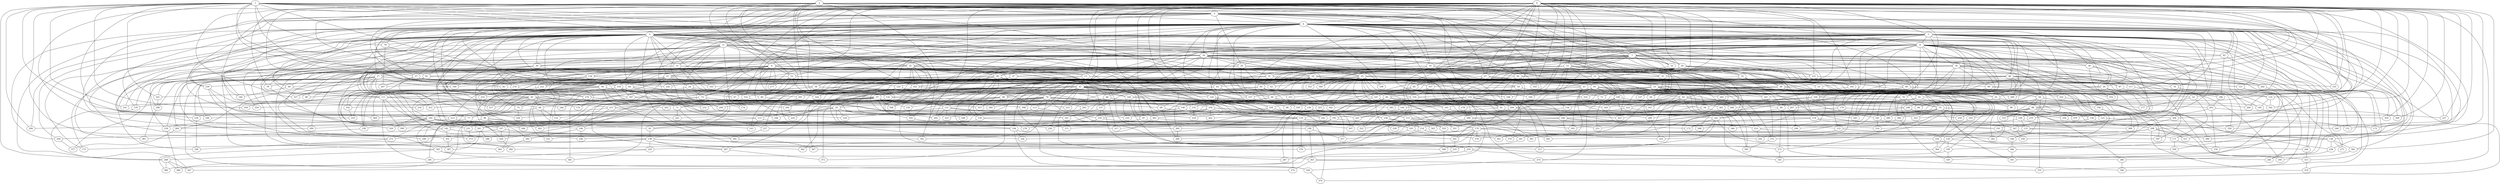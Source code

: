 strict graph "barabasi_albert_graph(400,3)" {
0;
1;
2;
3;
4;
5;
6;
7;
8;
9;
10;
11;
12;
13;
14;
15;
16;
17;
18;
19;
20;
21;
22;
23;
24;
25;
26;
27;
28;
29;
30;
31;
32;
33;
34;
35;
36;
37;
38;
39;
40;
41;
42;
43;
44;
45;
46;
47;
48;
49;
50;
51;
52;
53;
54;
55;
56;
57;
58;
59;
60;
61;
62;
63;
64;
65;
66;
67;
68;
69;
70;
71;
72;
73;
74;
75;
76;
77;
78;
79;
80;
81;
82;
83;
84;
85;
86;
87;
88;
89;
90;
91;
92;
93;
94;
95;
96;
97;
98;
99;
100;
101;
102;
103;
104;
105;
106;
107;
108;
109;
110;
111;
112;
113;
114;
115;
116;
117;
118;
119;
120;
121;
122;
123;
124;
125;
126;
127;
128;
129;
130;
131;
132;
133;
134;
135;
136;
137;
138;
139;
140;
141;
142;
143;
144;
145;
146;
147;
148;
149;
150;
151;
152;
153;
154;
155;
156;
157;
158;
159;
160;
161;
162;
163;
164;
165;
166;
167;
168;
169;
170;
171;
172;
173;
174;
175;
176;
177;
178;
179;
180;
181;
182;
183;
184;
185;
186;
187;
188;
189;
190;
191;
192;
193;
194;
195;
196;
197;
198;
199;
200;
201;
202;
203;
204;
205;
206;
207;
208;
209;
210;
211;
212;
213;
214;
215;
216;
217;
218;
219;
220;
221;
222;
223;
224;
225;
226;
227;
228;
229;
230;
231;
232;
233;
234;
235;
236;
237;
238;
239;
240;
241;
242;
243;
244;
245;
246;
247;
248;
249;
250;
251;
252;
253;
254;
255;
256;
257;
258;
259;
260;
261;
262;
263;
264;
265;
266;
267;
268;
269;
270;
271;
272;
273;
274;
275;
276;
277;
278;
279;
280;
281;
282;
283;
284;
285;
286;
287;
288;
289;
290;
291;
292;
293;
294;
295;
296;
297;
298;
299;
300;
301;
302;
303;
304;
305;
306;
307;
308;
309;
310;
311;
312;
313;
314;
315;
316;
317;
318;
319;
320;
321;
322;
323;
324;
325;
326;
327;
328;
329;
330;
331;
332;
333;
334;
335;
336;
337;
338;
339;
340;
341;
342;
343;
344;
345;
346;
347;
348;
349;
350;
351;
352;
353;
354;
355;
356;
357;
358;
359;
360;
361;
362;
363;
364;
365;
366;
367;
368;
369;
370;
371;
372;
373;
374;
375;
376;
377;
378;
379;
380;
381;
382;
383;
384;
385;
386;
387;
388;
389;
390;
391;
392;
393;
394;
395;
396;
397;
398;
399;
0 -- 392  [is_available=True, prob="0.0739589402658"];
0 -- 3  [is_available=True, prob="1.0"];
0 -- 4  [is_available=True, prob="1.0"];
0 -- 5  [is_available=True, prob="0.144465614571"];
0 -- 6  [is_available=True, prob="0.365871844799"];
0 -- 136  [is_available=True, prob="0.947800783027"];
0 -- 9  [is_available=True, prob="0.503021282246"];
0 -- 10  [is_available=True, prob="1.0"];
0 -- 11  [is_available=True, prob="0.466942636409"];
0 -- 12  [is_available=True, prob="0.190233056563"];
0 -- 13  [is_available=True, prob="1.0"];
0 -- 270  [is_available=True, prob="0.792798127084"];
0 -- 144  [is_available=True, prob="1.0"];
0 -- 248  [is_available=True, prob="1.0"];
0 -- 277  [is_available=True, prob="1.0"];
0 -- 152  [is_available=True, prob="0.797198257649"];
0 -- 155  [is_available=True, prob="0.948402942444"];
0 -- 29  [is_available=True, prob="0.184160085888"];
0 -- 197  [is_available=True, prob="1.0"];
0 -- 160  [is_available=True, prob="0.120810063646"];
0 -- 289  [is_available=True, prob="0.287073680345"];
0 -- 35  [is_available=True, prob="0.818243678349"];
0 -- 134  [is_available=True, prob="0.102676394193"];
0 -- 294  [is_available=True, prob="0.706822096606"];
0 -- 168  [is_available=True, prob="1.0"];
0 -- 172  [is_available=True, prob="0.637193848551"];
0 -- 47  [is_available=True, prob="0.509240292386"];
0 -- 304  [is_available=True, prob="0.316284820334"];
0 -- 49  [is_available=True, prob="0.102325141121"];
0 -- 178  [is_available=True, prob="0.645328034038"];
0 -- 51  [is_available=True, prob="0.494441210703"];
0 -- 309  [is_available=True, prob="0.176281852151"];
0 -- 54  [is_available=True, prob="0.855616525339"];
0 -- 188  [is_available=True, prob="0.43388808638"];
0 -- 192  [is_available=True, prob="0.240887520679"];
0 -- 139  [is_available=True, prob="0.753983867781"];
0 -- 69  [is_available=True, prob="0.950188709724"];
0 -- 79  [is_available=True, prob="1.0"];
0 -- 81  [is_available=True, prob="0.681137491543"];
0 -- 91  [is_available=True, prob="0.787516100854"];
0 -- 350  [is_available=True, prob="0.72491280355"];
0 -- 97  [is_available=True, prob="0.451321011924"];
0 -- 354  [is_available=True, prob="0.667703060199"];
0 -- 99  [is_available=True, prob="0.367803571827"];
0 -- 359  [is_available=True, prob="0.331590605651"];
0 -- 363  [is_available=True, prob="0.203682668501"];
0 -- 237  [is_available=True, prob="1.0"];
0 -- 110  [is_available=True, prob="0.0881689131572"];
0 -- 120  [is_available=True, prob="1.0"];
0 -- 122  [is_available=True, prob="0.654730444269"];
0 -- 382  [is_available=True, prob="0.0704236211958"];
1 -- 3  [is_available=True, prob="0.00328832619919"];
1 -- 138  [is_available=True, prob="0.0779982139993"];
1 -- 268  [is_available=True, prob="0.534386312913"];
1 -- 25  [is_available=True, prob="0.101088790699"];
1 -- 154  [is_available=True, prob="1.0"];
1 -- 27  [is_available=True, prob="1.0"];
1 -- 28  [is_available=True, prob="0.912321332153"];
1 -- 161  [is_available=True, prob="0.961871613323"];
1 -- 38  [is_available=True, prob="0.526196674722"];
1 -- 296  [is_available=True, prob="0.0190429573026"];
1 -- 169  [is_available=True, prob="1.0"];
1 -- 49  [is_available=True, prob="1.0"];
1 -- 179  [is_available=True, prob="0.205901558316"];
1 -- 52  [is_available=True, prob="0.235332084571"];
1 -- 185  [is_available=True, prob="0.59010338356"];
1 -- 62  [is_available=True, prob="0.593015251736"];
1 -- 206  [is_available=True, prob="1.0"];
1 -- 79  [is_available=True, prob="1.0"];
1 -- 336  [is_available=True, prob="0.0872497702975"];
1 -- 82  [is_available=True, prob="0.139692199163"];
1 -- 85  [is_available=True, prob="0.121877996991"];
1 -- 101  [is_available=True, prob="1.0"];
1 -- 109  [is_available=True, prob="0.398432736379"];
2 -- 3  [is_available=True, prob="0.646685673717"];
2 -- 4  [is_available=True, prob="1.0"];
2 -- 6  [is_available=True, prob="0.557758626052"];
2 -- 7  [is_available=True, prob="0.105220856943"];
2 -- 8  [is_available=True, prob="0.308966509592"];
2 -- 10  [is_available=True, prob="0.0872437669224"];
2 -- 131  [is_available=True, prob="1.0"];
2 -- 22  [is_available=True, prob="1.0"];
2 -- 156  [is_available=True, prob="1.0"];
2 -- 34  [is_available=True, prob="0.0298664654607"];
2 -- 40  [is_available=True, prob="0.407284640497"];
2 -- 44  [is_available=True, prob="0.499854246223"];
2 -- 182  [is_available=True, prob="0.948168976102"];
2 -- 319  [is_available=True, prob="0.159060399424"];
2 -- 193  [is_available=True, prob="0.311938168324"];
2 -- 322  [is_available=True, prob="0.904469745552"];
2 -- 162  [is_available=True, prob="1.0"];
2 -- 78  [is_available=True, prob="0.598809301959"];
2 -- 83  [is_available=True, prob="0.465003356135"];
2 -- 88  [is_available=True, prob="0.391218941626"];
2 -- 89  [is_available=True, prob="0.00579987317545"];
2 -- 111  [is_available=True, prob="0.780182015059"];
2 -- 376  [is_available=True, prob="1.0"];
3 -- 4  [is_available=True, prob="0.150589229021"];
3 -- 5  [is_available=True, prob="0.116004054142"];
3 -- 7  [is_available=True, prob="1.0"];
3 -- 9  [is_available=True, prob="1.0"];
3 -- 11  [is_available=True, prob="1.0"];
3 -- 14  [is_available=True, prob="0.619089854803"];
3 -- 153  [is_available=True, prob="1.0"];
3 -- 26  [is_available=True, prob="0.174453882312"];
3 -- 27  [is_available=True, prob="0.229150333806"];
3 -- 29  [is_available=True, prob="0.482802851172"];
3 -- 47  [is_available=True, prob="0.243058241903"];
3 -- 187  [is_available=True, prob="0.614616610276"];
3 -- 209  [is_available=True, prob="0.889576863438"];
3 -- 84  [is_available=True, prob="0.0720674446999"];
3 -- 213  [is_available=True, prob="0.499558092497"];
3 -- 90  [is_available=True, prob="0.54476308046"];
3 -- 358  [is_available=True, prob="1.0"];
3 -- 239  [is_available=True, prob="1.0"];
3 -- 114  [is_available=True, prob="0.546615060571"];
4 -- 260  [is_available=True, prob="0.277927000687"];
4 -- 5  [is_available=True, prob="0.102829615611"];
4 -- 6  [is_available=True, prob="0.587100838954"];
4 -- 8  [is_available=True, prob="0.774233671661"];
4 -- 9  [is_available=True, prob="1.0"];
4 -- 268  [is_available=True, prob="0.642609611924"];
4 -- 175  [is_available=True, prob="0.408748905571"];
4 -- 14  [is_available=True, prob="0.714581881584"];
4 -- 15  [is_available=True, prob="1.0"];
4 -- 16  [is_available=True, prob="1.0"];
4 -- 17  [is_available=True, prob="1.0"];
4 -- 146  [is_available=True, prob="0.608880845758"];
4 -- 22  [is_available=True, prob="1.0"];
4 -- 151  [is_available=True, prob="0.820670392626"];
4 -- 24  [is_available=True, prob="0.564079106423"];
4 -- 324  [is_available=True, prob="0.232414254889"];
4 -- 154  [is_available=True, prob="0.574082839022"];
4 -- 155  [is_available=True, prob="0.316775308707"];
4 -- 29  [is_available=True, prob="0.998685628361"];
4 -- 30  [is_available=True, prob="0.323268248372"];
4 -- 159  [is_available=True, prob="1.0"];
4 -- 32  [is_available=True, prob="0.115874331848"];
4 -- 33  [is_available=True, prob="8.80038157658e-06"];
4 -- 35  [is_available=True, prob="0.592132904689"];
4 -- 157  [is_available=True, prob="1.0"];
4 -- 264  [is_available=True, prob="0.549994416174"];
4 -- 306  [is_available=True, prob="0.157163104347"];
4 -- 56  [is_available=True, prob="0.714489353777"];
4 -- 60  [is_available=True, prob="0.346471810962"];
4 -- 68  [is_available=True, prob="0.9077254479"];
4 -- 325  [is_available=True, prob="0.125904003232"];
4 -- 72  [is_available=True, prob="1.0"];
4 -- 76  [is_available=True, prob="0.209275771419"];
4 -- 206  [is_available=True, prob="1.0"];
4 -- 82  [is_available=True, prob="0.00349345978868"];
4 -- 237  [is_available=True, prob="1.0"];
4 -- 270  [is_available=True, prob="1.0"];
4 -- 280  [is_available=True, prob="0.496100259099"];
4 -- 344  [is_available=True, prob="0.660302385077"];
4 -- 89  [is_available=True, prob="1.0"];
4 -- 152  [is_available=True, prob="0.795393163757"];
4 -- 94  [is_available=True, prob="1.0"];
4 -- 227  [is_available=True, prob="0.545610272719"];
4 -- 104  [is_available=True, prob="0.651154824025"];
4 -- 107  [is_available=True, prob="1.0"];
4 -- 108  [is_available=True, prob="0.312716189004"];
4 -- 210  [is_available=True, prob="0.743388834812"];
4 -- 239  [is_available=True, prob="0.757623721475"];
4 -- 382  [is_available=True, prob="0.584312770685"];
4 -- 120  [is_available=True, prob="0.542973625519"];
4 -- 121  [is_available=True, prob="0.664623674174"];
4 -- 122  [is_available=True, prob="1.0"];
4 -- 126  [is_available=True, prob="0.400520117385"];
5 -- 128  [is_available=True, prob="1.0"];
5 -- 7  [is_available=True, prob="0.955884212255"];
5 -- 8  [is_available=True, prob="0.926566378144"];
5 -- 12  [is_available=True, prob="0.162187731606"];
5 -- 14  [is_available=True, prob="0.946920198345"];
5 -- 272  [is_available=True, prob="0.847180307011"];
5 -- 18  [is_available=True, prob="1.0"];
5 -- 20  [is_available=True, prob="1.0"];
5 -- 23  [is_available=True, prob="0.244116103125"];
5 -- 26  [is_available=True, prob="0.500287228595"];
5 -- 28  [is_available=True, prob="1.0"];
5 -- 33  [is_available=True, prob="0.869169867329"];
5 -- 36  [is_available=True, prob="0.544812958395"];
5 -- 37  [is_available=True, prob="0.950357420807"];
5 -- 166  [is_available=True, prob="0.405362720639"];
5 -- 129  [is_available=True, prob="0.175601314243"];
5 -- 42  [is_available=True, prob="0.12788481507"];
5 -- 173  [is_available=True, prob="0.784004025694"];
5 -- 48  [is_available=True, prob="0.956948414571"];
5 -- 264  [is_available=True, prob="0.9421947067"];
5 -- 52  [is_available=True, prob="0.0817201502798"];
5 -- 309  [is_available=True, prob="0.00240011813118"];
5 -- 308  [is_available=True, prob="0.945529278703"];
5 -- 61  [is_available=True, prob="0.394040506882"];
5 -- 66  [is_available=True, prob="1.0"];
5 -- 384  [is_available=True, prob="0.323176885982"];
5 -- 359  [is_available=True, prob="0.839048758082"];
5 -- 360  [is_available=True, prob="0.481616668002"];
5 -- 236  [is_available=True, prob="0.841323947602"];
5 -- 374  [is_available=True, prob="0.120504639292"];
5 -- 379  [is_available=True, prob="0.118914370893"];
5 -- 124  [is_available=True, prob="0.774681580596"];
5 -- 254  [is_available=True, prob="0.714946542514"];
6 -- 13  [is_available=True, prob="0.677215012396"];
6 -- 365  [is_available=True, prob="0.517174227104"];
6 -- 18  [is_available=True, prob="0.341756955089"];
6 -- 21  [is_available=True, prob="0.633764270268"];
6 -- 22  [is_available=True, prob="0.199403812241"];
6 -- 24  [is_available=True, prob="0.795348949953"];
6 -- 159  [is_available=True, prob="0.296324399904"];
6 -- 161  [is_available=True, prob="0.744415351914"];
6 -- 37  [is_available=True, prob="1.0"];
6 -- 167  [is_available=True, prob="0.196169663409"];
6 -- 174  [is_available=True, prob="0.233676176061"];
6 -- 303  [is_available=True, prob="0.273841861624"];
6 -- 51  [is_available=True, prob="0.669198962771"];
6 -- 55  [is_available=True, prob="0.605937436663"];
6 -- 57  [is_available=True, prob="0.497163471059"];
6 -- 64  [is_available=True, prob="1.0"];
6 -- 66  [is_available=True, prob="0.0824279001529"];
6 -- 289  [is_available=True, prob="0.883385848805"];
6 -- 73  [is_available=True, prob="0.898847091353"];
6 -- 75  [is_available=True, prob="0.827256319052"];
6 -- 81  [is_available=True, prob="0.869866211643"];
6 -- 90  [is_available=True, prob="1.0"];
6 -- 220  [is_available=True, prob="1.0"];
6 -- 353  [is_available=True, prob="0.129209867208"];
6 -- 274  [is_available=True, prob="0.724759189162"];
6 -- 377  [is_available=True, prob="0.615255564241"];
6 -- 124  [is_available=True, prob="1.0"];
6 -- 277  [is_available=True, prob="1.0"];
7 -- 137  [is_available=True, prob="0.324988870185"];
7 -- 10  [is_available=True, prob="0.348070164866"];
7 -- 12  [is_available=True, prob="0.715405761883"];
7 -- 151  [is_available=True, prob="1.0"];
7 -- 282  [is_available=True, prob="0.369212032187"];
7 -- 31  [is_available=True, prob="0.447040374633"];
7 -- 34  [is_available=True, prob="1.0"];
7 -- 164  [is_available=True, prob="0.835000809241"];
7 -- 39  [is_available=True, prob="0.533142174599"];
7 -- 47  [is_available=True, prob="0.815602551602"];
7 -- 332  [is_available=True, prob="1.0"];
7 -- 74  [is_available=True, prob="0.649936634188"];
7 -- 76  [is_available=True, prob="0.0254849378166"];
7 -- 205  [is_available=True, prob="0.533243116059"];
7 -- 335  [is_available=True, prob="0.315092838389"];
7 -- 337  [is_available=True, prob="1.0"];
7 -- 344  [is_available=True, prob="0.788587501619"];
7 -- 352  [is_available=True, prob="0.580421706982"];
7 -- 230  [is_available=True, prob="0.96834516785"];
7 -- 107  [is_available=True, prob="0.172183671961"];
8 -- 193  [is_available=True, prob="0.511792386071"];
8 -- 16  [is_available=True, prob="0.633175610347"];
8 -- 216  [is_available=True, prob="0.146907635719"];
8 -- 19  [is_available=True, prob="0.47139212819"];
8 -- 149  [is_available=True, prob="1.0"];
8 -- 25  [is_available=True, prob="0.829329182522"];
8 -- 282  [is_available=True, prob="0.706131657961"];
8 -- 31  [is_available=True, prob="1.0"];
8 -- 34  [is_available=True, prob="0.0148002293172"];
8 -- 36  [is_available=True, prob="0.265800178832"];
8 -- 165  [is_available=True, prob="0.0629983904884"];
8 -- 167  [is_available=True, prob="0.775713564986"];
8 -- 299  [is_available=True, prob="1.0"];
8 -- 175  [is_available=True, prob="0.0818525833845"];
8 -- 304  [is_available=True, prob="0.0370301237021"];
8 -- 50  [is_available=True, prob="0.940505337582"];
8 -- 179  [is_available=True, prob="0.796502515747"];
8 -- 311  [is_available=True, prob="0.965679002084"];
8 -- 58  [is_available=True, prob="0.243335839787"];
8 -- 62  [is_available=True, prob="1.0"];
8 -- 65  [is_available=True, prob="0.192563188856"];
8 -- 331  [is_available=True, prob="0.945240962609"];
8 -- 204  [is_available=True, prob="0.34260729231"];
8 -- 82  [is_available=True, prob="0.625566331033"];
8 -- 88  [is_available=True, prob="0.187809548771"];
8 -- 219  [is_available=True, prob="0.479530338071"];
8 -- 96  [is_available=True, prob="1.0"];
8 -- 357  [is_available=True, prob="0.83415297567"];
8 -- 245  [is_available=True, prob="1.0"];
8 -- 247  [is_available=True, prob="0.0252243051392"];
9 -- 389  [is_available=True, prob="0.220435119124"];
9 -- 11  [is_available=True, prob="1.0"];
9 -- 369  [is_available=True, prob="0.878197421409"];
9 -- 15  [is_available=True, prob="0.961373111143"];
9 -- 17  [is_available=True, prob="0.85562885341"];
9 -- 146  [is_available=True, prob="0.208962272368"];
9 -- 19  [is_available=True, prob="1.0"];
9 -- 20  [is_available=True, prob="0.22538520558"];
9 -- 21  [is_available=True, prob="0.804307052377"];
9 -- 173  [is_available=True, prob="1.0"];
9 -- 23  [is_available=True, prob="1.0"];
9 -- 25  [is_available=True, prob="0.380916383186"];
9 -- 154  [is_available=True, prob="0.233038899445"];
9 -- 27  [is_available=True, prob="1.0"];
9 -- 30  [is_available=True, prob="0.308007659755"];
9 -- 163  [is_available=True, prob="1.0"];
9 -- 39  [is_available=True, prob="0.426352499389"];
9 -- 327  [is_available=True, prob="0.384709139217"];
9 -- 44  [is_available=True, prob="0.91182816153"];
9 -- 45  [is_available=True, prob="0.738143039533"];
9 -- 48  [is_available=True, prob="0.409684485217"];
9 -- 50  [is_available=True, prob="0.746355592322"];
9 -- 180  [is_available=True, prob="1.0"];
9 -- 286  [is_available=True, prob="0.65521287932"];
9 -- 312  [is_available=True, prob="0.977690205319"];
9 -- 318  [is_available=True, prob="0.204056201404"];
9 -- 63  [is_available=True, prob="0.339525961794"];
9 -- 192  [is_available=True, prob="0.242031623527"];
9 -- 196  [is_available=True, prob="0.677821557526"];
9 -- 69  [is_available=True, prob="0.641225174653"];
9 -- 71  [is_available=True, prob="0.0535061590771"];
9 -- 332  [is_available=True, prob="1.0"];
9 -- 354  [is_available=True, prob="1.0"];
9 -- 79  [is_available=True, prob="0.209782197296"];
9 -- 81  [is_available=True, prob="0.433043885695"];
9 -- 301  [is_available=True, prob="0.637209803329"];
9 -- 348  [is_available=True, prob="0.110473721193"];
9 -- 225  [is_available=True, prob="0.944330005334"];
9 -- 98  [is_available=True, prob="0.247369081538"];
9 -- 358  [is_available=True, prob="0.241100366779"];
9 -- 276  [is_available=True, prob="0.261364315306"];
9 -- 104  [is_available=True, prob="1.0"];
9 -- 234  [is_available=True, prob="1.0"];
9 -- 360  [is_available=True, prob="0.957674812378"];
9 -- 245  [is_available=True, prob="0.630757250348"];
9 -- 148  [is_available=True, prob="0.638077144961"];
9 -- 281  [is_available=True, prob="0.718511368722"];
10 -- 109  [is_available=True, prob="0.167193648581"];
11 -- 130  [is_available=True, prob="1.0"];
11 -- 13  [is_available=True, prob="0.293387361507"];
11 -- 15  [is_available=True, prob="1.0"];
11 -- 16  [is_available=True, prob="0.367678803833"];
11 -- 33  [is_available=True, prob="1.0"];
11 -- 39  [is_available=True, prob="0.659192236466"];
11 -- 300  [is_available=True, prob="0.564396479102"];
11 -- 303  [is_available=True, prob="0.0490478580566"];
11 -- 176  [is_available=True, prob="0.483153895962"];
11 -- 49  [is_available=True, prob="0.920015570504"];
11 -- 181  [is_available=True, prob="0.216958782062"];
11 -- 137  [is_available=True, prob="0.721163871532"];
11 -- 59  [is_available=True, prob="0.900580011912"];
11 -- 78  [is_available=True, prob="0.750909431337"];
11 -- 349  [is_available=True, prob="0.626311387984"];
11 -- 93  [is_available=True, prob="1.0"];
11 -- 224  [is_available=True, prob="0.848849558723"];
11 -- 101  [is_available=True, prob="0.290784587989"];
11 -- 118  [is_available=True, prob="0.0905988901907"];
11 -- 250  [is_available=True, prob="0.13378124704"];
12 -- 32  [is_available=True, prob="1.0"];
12 -- 67  [is_available=True, prob="0.407288857478"];
12 -- 100  [is_available=True, prob="0.1801708506"];
12 -- 230  [is_available=True, prob="1.0"];
12 -- 105  [is_available=True, prob="0.632606123396"];
12 -- 330  [is_available=True, prob="1.0"];
12 -- 43  [is_available=True, prob="1.0"];
12 -- 143  [is_available=True, prob="0.187273941521"];
12 -- 48  [is_available=True, prob="0.0491870730272"];
12 -- 51  [is_available=True, prob="0.737797771968"];
12 -- 213  [is_available=True, prob="0.0433868504"];
12 -- 150  [is_available=True, prob="1.0"];
13 -- 71  [is_available=True, prob="0.306561981884"];
13 -- 239  [is_available=True, prob="0.950365975742"];
13 -- 53  [is_available=True, prob="0.658522759592"];
13 -- 94  [is_available=True, prob="1.0"];
14 -- 130  [is_available=True, prob="0.456772612791"];
14 -- 92  [is_available=True, prob="0.819716376411"];
14 -- 43  [is_available=True, prob="0.22359782327"];
14 -- 365  [is_available=True, prob="0.827305967551"];
14 -- 17  [is_available=True, prob="0.827131912597"];
14 -- 342  [is_available=True, prob="0.490431767105"];
14 -- 28  [is_available=True, prob="0.179863899556"];
14 -- 222  [is_available=True, prob="0.689999632867"];
14 -- 63  [is_available=True, prob="1.0"];
15 -- 98  [is_available=True, prob="0.988370550318"];
15 -- 35  [is_available=True, prob="0.840108727081"];
15 -- 37  [is_available=True, prob="0.0628585800266"];
15 -- 291  [is_available=True, prob="0.325799725153"];
15 -- 41  [is_available=True, prob="0.766155042563"];
15 -- 132  [is_available=True, prob="0.651162134973"];
15 -- 233  [is_available=True, prob="0.246075747365"];
15 -- 185  [is_available=True, prob="0.164095083395"];
16 -- 256  [is_available=True, prob="1.0"];
16 -- 265  [is_available=True, prob="0.439850200841"];
16 -- 394  [is_available=True, prob="0.439464267841"];
16 -- 141  [is_available=True, prob="0.315610096595"];
16 -- 18  [is_available=True, prob="1.0"];
16 -- 19  [is_available=True, prob="0.284393120238"];
16 -- 21  [is_available=True, prob="1.0"];
16 -- 26  [is_available=True, prob="0.0855247675301"];
16 -- 30  [is_available=True, prob="0.45117511063"];
16 -- 32  [is_available=True, prob="0.231134014366"];
16 -- 36  [is_available=True, prob="0.848009662228"];
16 -- 45  [is_available=True, prob="0.137660742106"];
16 -- 46  [is_available=True, prob="0.374715459385"];
16 -- 54  [is_available=True, prob="1.0"];
16 -- 183  [is_available=True, prob="0.696310757789"];
16 -- 189  [is_available=True, prob="0.403016334432"];
16 -- 66  [is_available=True, prob="1.0"];
16 -- 70  [is_available=True, prob="0.0975604151455"];
16 -- 329  [is_available=True, prob="0.0818554745206"];
16 -- 269  [is_available=True, prob="1.0"];
16 -- 353  [is_available=True, prob="0.469580359547"];
16 -- 108  [is_available=True, prob="0.960417805725"];
16 -- 244  [is_available=True, prob="0.158074097031"];
16 -- 118  [is_available=True, prob="0.908545293636"];
16 -- 253  [is_available=True, prob="0.916126936095"];
16 -- 127  [is_available=True, prob="0.930705601661"];
17 -- 96  [is_available=True, prob="0.182998607765"];
17 -- 327  [is_available=True, prob="0.115716798005"];
17 -- 275  [is_available=True, prob="0.6917592836"];
17 -- 203  [is_available=True, prob="1.0"];
17 -- 243  [is_available=True, prob="0.77669666153"];
17 -- 148  [is_available=True, prob="0.394521116321"];
17 -- 373  [is_available=True, prob="0.77652419003"];
17 -- 246  [is_available=True, prob="1.0"];
17 -- 87  [is_available=True, prob="0.636748068899"];
17 -- 155  [is_available=True, prob="0.64226395544"];
17 -- 189  [is_available=True, prob="1.0"];
18 -- 263  [is_available=True, prob="1.0"];
18 -- 279  [is_available=True, prob="0.76240671603"];
18 -- 140  [is_available=True, prob="1.0"];
18 -- 270  [is_available=True, prob="0.157284192624"];
18 -- 147  [is_available=True, prob="0.0164635224348"];
18 -- 23  [is_available=True, prob="0.275045440142"];
18 -- 166  [is_available=True, prob="0.681881145814"];
18 -- 41  [is_available=True, prob="0.674218075594"];
18 -- 176  [is_available=True, prob="0.798938358719"];
18 -- 53  [is_available=True, prob="0.710021687344"];
18 -- 182  [is_available=True, prob="1.0"];
18 -- 191  [is_available=True, prob="0.984239632661"];
18 -- 192  [is_available=True, prob="0.292793624564"];
18 -- 54  [is_available=True, prob="0.317152579635"];
18 -- 328  [is_available=True, prob="1.0"];
18 -- 78  [is_available=True, prob="0.106607781806"];
18 -- 211  [is_available=True, prob="1.0"];
18 -- 352  [is_available=True, prob="0.142251409084"];
18 -- 294  [is_available=True, prob="1.0"];
18 -- 102  [is_available=True, prob="0.669867538798"];
18 -- 107  [is_available=True, prob="0.559131046037"];
18 -- 111  [is_available=True, prob="0.0501078689886"];
18 -- 115  [is_available=True, prob="1.0"];
18 -- 117  [is_available=True, prob="0.224877744627"];
18 -- 123  [is_available=True, prob="0.412543017591"];
19 -- 384  [is_available=True, prob="0.30783738475"];
19 -- 267  [is_available=True, prob="0.374148097838"];
19 -- 147  [is_available=True, prob="0.734803497549"];
19 -- 20  [is_available=True, prob="1.0"];
19 -- 284  [is_available=True, prob="1.0"];
19 -- 163  [is_available=True, prob="0.732453997693"];
19 -- 296  [is_available=True, prob="0.988784338063"];
19 -- 169  [is_available=True, prob="0.204121408488"];
19 -- 42  [is_available=True, prob="0.450253657986"];
19 -- 302  [is_available=True, prob="0.0132075467873"];
19 -- 178  [is_available=True, prob="0.327962503035"];
19 -- 181  [is_available=True, prob="0.113284520654"];
19 -- 393  [is_available=True, prob="1.0"];
19 -- 186  [is_available=True, prob="0.511424741702"];
19 -- 63  [is_available=True, prob="0.165550967354"];
19 -- 64  [is_available=True, prob="0.033904364385"];
19 -- 322  [is_available=True, prob="0.123510053413"];
19 -- 68  [is_available=True, prob="0.774371180197"];
19 -- 325  [is_available=True, prob="0.288267965417"];
19 -- 76  [is_available=True, prob="1.0"];
19 -- 211  [is_available=True, prob="0.871850972168"];
19 -- 314  [is_available=True, prob="0.560202665957"];
19 -- 93  [is_available=True, prob="0.792206672827"];
19 -- 351  [is_available=True, prob="1.0"];
19 -- 352  [is_available=True, prob="0.210525126562"];
19 -- 108  [is_available=True, prob="0.18218709121"];
19 -- 253  [is_available=True, prob="0.858195675117"];
20 -- 196  [is_available=True, prob="1.0"];
20 -- 106  [is_available=True, prob="0.186802568818"];
20 -- 293  [is_available=True, prob="0.30205875891"];
21 -- 226  [is_available=True, prob="1.0"];
21 -- 163  [is_available=True, prob="0.261070957345"];
21 -- 102  [is_available=True, prob="0.558696165832"];
21 -- 232  [is_available=True, prob="0.46162977726"];
21 -- 338  [is_available=True, prob="0.345742485918"];
21 -- 297  [is_available=True, prob="0.0114745419526"];
21 -- 83  [is_available=True, prob="1.0"];
21 -- 116  [is_available=True, prob="0.291147751171"];
21 -- 233  [is_available=True, prob="0.245540568507"];
21 -- 24  [is_available=True, prob="0.420002372259"];
21 -- 157  [is_available=True, prob="0.0694040501125"];
21 -- 254  [is_available=True, prob="1.0"];
21 -- 195  [is_available=True, prob="0.338572737447"];
22 -- 132  [is_available=True, prob="0.980811015499"];
22 -- 103  [is_available=True, prob="0.677513214835"];
22 -- 40  [is_available=True, prob="0.932475358214"];
22 -- 149  [is_available=True, prob="0.876464498541"];
22 -- 246  [is_available=True, prob="0.467624225049"];
22 -- 221  [is_available=True, prob="1.0"];
22 -- 277  [is_available=True, prob="0.417070759041"];
23 -- 260  [is_available=True, prob="0.0230699673752"];
23 -- 134  [is_available=True, prob="0.900674665472"];
23 -- 135  [is_available=True, prob="0.115149344858"];
23 -- 85  [is_available=True, prob="0.239460874615"];
23 -- 393  [is_available=True, prob="0.69569558112"];
23 -- 249  [is_available=True, prob="1.0"];
23 -- 346  [is_available=True, prob="1.0"];
24 -- 327  [is_available=True, prob="0.251318436652"];
24 -- 40  [is_available=True, prob="0.251301808993"];
24 -- 73  [is_available=True, prob="0.228810095437"];
24 -- 50  [is_available=True, prob="0.928201118235"];
25 -- 320  [is_available=True, prob="0.826521829461"];
25 -- 162  [is_available=True, prob="0.207301351059"];
25 -- 323  [is_available=True, prob="0.249485154132"];
25 -- 214  [is_available=True, prob="0.788176546955"];
25 -- 278  [is_available=True, prob="1.0"];
25 -- 204  [is_available=True, prob="0.934376918328"];
25 -- 205  [is_available=True, prob="1.0"];
25 -- 397  [is_available=True, prob="0.0026636460539"];
25 -- 80  [is_available=True, prob="1.0"];
25 -- 312  [is_available=True, prob="1.0"];
25 -- 306  [is_available=True, prob="0.545514201665"];
25 -- 83  [is_available=True, prob="0.47488665204"];
25 -- 117  [is_available=True, prob="0.947273069385"];
25 -- 86  [is_available=True, prob="0.287612035499"];
25 -- 56  [is_available=True, prob="0.39165322406"];
25 -- 217  [is_available=True, prob="0.557210737489"];
25 -- 290  [is_available=True, prob="0.548532134266"];
25 -- 341  [is_available=True, prob="1.0"];
26 -- 64  [is_available=True, prob="1.0"];
26 -- 384  [is_available=True, prob="0.917846786818"];
26 -- 388  [is_available=True, prob="0.783355284816"];
26 -- 138  [is_available=True, prob="0.474735619027"];
26 -- 174  [is_available=True, prob="0.519902677061"];
26 -- 180  [is_available=True, prob="0.235307616835"];
26 -- 92  [is_available=True, prob="0.0559563629787"];
26 -- 31  [is_available=True, prob="0.851286956282"];
27 -- 267  [is_available=True, prob="0.109732461494"];
27 -- 183  [is_available=True, prob="0.519020152059"];
27 -- 283  [is_available=True, prob="0.461744164343"];
27 -- 395  [is_available=True, prob="1.0"];
28 -- 162  [is_available=True, prob="0.520112337871"];
28 -- 131  [is_available=True, prob="0.500039567003"];
28 -- 70  [is_available=True, prob="0.689974188175"];
28 -- 231  [is_available=True, prob="1.0"];
28 -- 139  [is_available=True, prob="1.0"];
28 -- 227  [is_available=True, prob="0.462821814529"];
28 -- 278  [is_available=True, prob="1.0"];
28 -- 55  [is_available=True, prob="1.0"];
28 -- 93  [is_available=True, prob="0.235487869783"];
28 -- 197  [is_available=True, prob="1.0"];
29 -- 38  [is_available=True, prob="0.665008389303"];
29 -- 77  [is_available=True, prob="1.0"];
29 -- 381  [is_available=True, prob="0.519779976386"];
29 -- 80  [is_available=True, prob="0.07209603759"];
29 -- 57  [is_available=True, prob="0.717407524957"];
29 -- 122  [is_available=True, prob="0.667291016829"];
29 -- 125  [is_available=True, prob="0.87433343267"];
30 -- 320  [is_available=True, prob="0.777974615209"];
30 -- 113  [is_available=True, prob="0.000659239046779"];
30 -- 242  [is_available=True, prob="0.116456207247"];
30 -- 73  [is_available=True, prob="0.631651713562"];
31 -- 305  [is_available=True, prob="0.519106663123"];
31 -- 41  [is_available=True, prob="0.123334462419"];
31 -- 269  [is_available=True, prob="0.93593841076"];
31 -- 124  [is_available=True, prob="0.436465405915"];
31 -- 184  [is_available=True, prob="1.0"];
31 -- 92  [is_available=True, prob="0.785556391081"];
32 -- 261  [is_available=True, prob="0.825519210828"];
32 -- 38  [is_available=True, prob="1.0"];
32 -- 44  [is_available=True, prob="0.0928444908892"];
32 -- 346  [is_available=True, prob="1.0"];
32 -- 126  [is_available=True, prob="0.109240281486"];
33 -- 72  [is_available=True, prob="0.616146432563"];
33 -- 297  [is_available=True, prob="1.0"];
33 -- 42  [is_available=True, prob="0.981244391481"];
33 -- 58  [is_available=True, prob="0.304590333461"];
33 -- 202  [is_available=True, prob="0.486973050898"];
33 -- 383  [is_available=True, prob="1.0"];
34 -- 225  [is_available=True, prob="0.814115903332"];
34 -- 99  [is_available=True, prob="0.533855632503"];
34 -- 164  [is_available=True, prob="1.0"];
34 -- 171  [is_available=True, prob="0.44482541068"];
34 -- 271  [is_available=True, prob="1.0"];
34 -- 372  [is_available=True, prob="0.296590061571"];
34 -- 87  [is_available=True, prob="0.849477539852"];
34 -- 56  [is_available=True, prob="1.0"];
34 -- 292  [is_available=True, prob="0.206404350435"];
34 -- 199  [is_available=True, prob="0.912148705462"];
35 -- 199  [is_available=True, prob="0.681789585645"];
35 -- 46  [is_available=True, prob="1.0"];
35 -- 238  [is_available=True, prob="0.284239490875"];
35 -- 117  [is_available=True, prob="1.0"];
35 -- 87  [is_available=True, prob="0.965815960325"];
35 -- 220  [is_available=True, prob="0.993667461898"];
35 -- 222  [is_available=True, prob="0.615543462207"];
35 -- 127  [is_available=True, prob="0.184633687478"];
36 -- 397  [is_available=True, prob="0.0343394914284"];
36 -- 177  [is_available=True, prob="0.310046809122"];
36 -- 284  [is_available=True, prob="0.737624999765"];
37 -- 252  [is_available=True, prob="0.893760288016"];
37 -- 60  [is_available=True, prob="0.908163797009"];
38 -- 129  [is_available=True, prob="1.0"];
38 -- 72  [is_available=True, prob="0.50799011357"];
38 -- 106  [is_available=True, prob="1.0"];
38 -- 46  [is_available=True, prob="0.475458651132"];
38 -- 61  [is_available=True, prob="0.0213862810892"];
38 -- 145  [is_available=True, prob="0.277347836532"];
38 -- 247  [is_available=True, prob="0.383643649167"];
38 -- 314  [is_available=True, prob="0.891039666979"];
38 -- 127  [is_available=True, prob="0.0340121179409"];
39 -- 279  [is_available=True, prob="1.0"];
39 -- 130  [is_available=True, prob="1.0"];
39 -- 215  [is_available=True, prob="0.439261574105"];
39 -- 60  [is_available=True, prob="1.0"];
40 -- 156  [is_available=True, prob="0.152102015805"];
41 -- 299  [is_available=True, prob="0.505000669204"];
41 -- 140  [is_available=True, prob="0.215240647435"];
41 -- 158  [is_available=True, prob="0.436467335721"];
41 -- 291  [is_available=True, prob="0.200586789577"];
41 -- 326  [is_available=True, prob="1.0"];
41 -- 167  [is_available=True, prob="0.274373146236"];
41 -- 43  [is_available=True, prob="0.890305671599"];
41 -- 45  [is_available=True, prob="1.0"];
41 -- 52  [is_available=True, prob="0.17242011745"];
41 -- 57  [is_available=True, prob="0.149417616203"];
41 -- 67  [is_available=True, prob="1.0"];
41 -- 324  [is_available=True, prob="0.476394502212"];
41 -- 70  [is_available=True, prob="0.41490066766"];
41 -- 74  [is_available=True, prob="1.0"];
41 -- 212  [is_available=True, prob="0.437109671158"];
41 -- 97  [is_available=True, prob="0.681081637482"];
41 -- 98  [is_available=True, prob="1.0"];
41 -- 228  [is_available=True, prob="1.0"];
41 -- 233  [is_available=True, prob="0.0770429121043"];
41 -- 295  [is_available=True, prob="1.0"];
41 -- 112  [is_available=True, prob="0.5639850048"];
41 -- 113  [is_available=True, prob="0.0705309958041"];
41 -- 119  [is_available=True, prob="0.989587934174"];
41 -- 120  [is_available=True, prob="0.193263621601"];
42 -- 168  [is_available=True, prob="0.686598833537"];
42 -- 298  [is_available=True, prob="0.104184466994"];
42 -- 302  [is_available=True, prob="1.0"];
42 -- 207  [is_available=True, prob="0.6375825924"];
42 -- 378  [is_available=True, prob="0.172939660321"];
43 -- 326  [is_available=True, prob="0.809604716533"];
43 -- 337  [is_available=True, prob="0.800551237198"];
43 -- 241  [is_available=True, prob="0.266248414392"];
43 -- 55  [is_available=True, prob="0.266247706939"];
43 -- 345  [is_available=True, prob="1.0"];
43 -- 250  [is_available=True, prob="1.0"];
43 -- 284  [is_available=True, prob="1.0"];
43 -- 255  [is_available=True, prob="0.4581891824"];
44 -- 357  [is_available=True, prob="1.0"];
44 -- 75  [is_available=True, prob="1.0"];
44 -- 369  [is_available=True, prob="0.551253837719"];
44 -- 216  [is_available=True, prob="0.290917701146"];
45 -- 256  [is_available=True, prob="0.471981443518"];
45 -- 176  [is_available=True, prob="0.883185881438"];
45 -- 68  [is_available=True, prob="0.0667083286708"];
45 -- 232  [is_available=True, prob="0.437914575698"];
45 -- 75  [is_available=True, prob="1.0"];
45 -- 77  [is_available=True, prob="1.0"];
45 -- 318  [is_available=True, prob="0.728544645222"];
45 -- 159  [is_available=True, prob="0.191981600073"];
46 -- 128  [is_available=True, prob="0.0436480155342"];
46 -- 203  [is_available=True, prob="0.455675484721"];
46 -- 340  [is_available=True, prob="1.0"];
46 -- 59  [is_available=True, prob="1.0"];
46 -- 156  [is_available=True, prob="0.150814246183"];
47 -- 65  [is_available=True, prob="0.131696716618"];
47 -- 262  [is_available=True, prob="0.193600076533"];
47 -- 343  [is_available=True, prob="0.399042138544"];
47 -- 121  [is_available=True, prob="0.343772204405"];
47 -- 91  [is_available=True, prob="0.347521045838"];
48 -- 194  [is_available=True, prob="0.473609301753"];
48 -- 323  [is_available=True, prob="1.0"];
48 -- 260  [is_available=True, prob="0.755698250566"];
48 -- 74  [is_available=True, prob="0.357778340775"];
48 -- 398  [is_available=True, prob="1.0"];
48 -- 190  [is_available=True, prob="0.836155903346"];
48 -- 350  [is_available=True, prob="0.982405828214"];
48 -- 53  [is_available=True, prob="0.993175686923"];
48 -- 121  [is_available=True, prob="0.691309241074"];
48 -- 282  [is_available=True, prob="0.418226529545"];
48 -- 62  [is_available=True, prob="0.0142963223874"];
48 -- 133  [is_available=True, prob="0.469889095744"];
49 -- 67  [is_available=True, prob="1.0"];
49 -- 161  [is_available=True, prob="0.367825757094"];
49 -- 259  [is_available=True, prob="0.164905175651"];
49 -- 140  [is_available=True, prob="0.868567393783"];
49 -- 207  [is_available=True, prob="0.081735557511"];
49 -- 210  [is_available=True, prob="1.0"];
49 -- 115  [is_available=True, prob="0.671698315019"];
49 -- 217  [is_available=True, prob="0.534002650666"];
50 -- 249  [is_available=True, prob="0.749872953325"];
51 -- 99  [is_available=True, prob="0.0473922502966"];
51 -- 291  [is_available=True, prob="0.306459124036"];
51 -- 375  [is_available=True, prob="0.73078087073"];
51 -- 89  [is_available=True, prob="0.681848175961"];
51 -- 187  [is_available=True, prob="1.0"];
51 -- 221  [is_available=True, prob="0.439455789649"];
51 -- 223  [is_available=True, prob="0.795559103309"];
52 -- 171  [is_available=True, prob="0.168387667799"];
52 -- 177  [is_available=True, prob="0.311050442197"];
53 -- 58  [is_available=True, prob="0.20651569991"];
54 -- 103  [is_available=True, prob="0.520454092281"];
54 -- 157  [is_available=True, prob="0.597559014297"];
54 -- 119  [is_available=True, prob="1.0"];
54 -- 61  [is_available=True, prob="0.568767029917"];
55 -- 355  [is_available=True, prob="0.221051209336"];
55 -- 300  [is_available=True, prob="0.354431336885"];
55 -- 304  [is_available=True, prob="0.547063775287"];
55 -- 209  [is_available=True, prob="0.944319838791"];
55 -- 181  [is_available=True, prob="0.198978881231"];
55 -- 184  [is_available=True, prob="1.0"];
55 -- 285  [is_available=True, prob="0.867178250436"];
55 -- 286  [is_available=True, prob="0.53021797352"];
55 -- 223  [is_available=True, prob="0.85214422713"];
56 -- 100  [is_available=True, prob="0.525859356844"];
56 -- 65  [is_available=True, prob="0.962764838768"];
56 -- 354  [is_available=True, prob="0.883693944354"];
56 -- 188  [is_available=True, prob="0.887318509737"];
56 -- 351  [is_available=True, prob="0.242710555847"];
57 -- 398  [is_available=True, prob="0.123415870926"];
57 -- 145  [is_available=True, prob="0.60073727613"];
57 -- 158  [is_available=True, prob="0.958119721711"];
57 -- 306  [is_available=True, prob="0.81319788191"];
57 -- 310  [is_available=True, prob="0.906114917324"];
57 -- 116  [is_available=True, prob="1.0"];
57 -- 315  [is_available=True, prob="0.439702513975"];
57 -- 69  [is_available=True, prob="1.0"];
57 -- 200  [is_available=True, prob="0.637480179646"];
57 -- 212  [is_available=True, prob="0.853546753141"];
57 -- 217  [is_available=True, prob="0.758691902058"];
57 -- 59  [is_available=True, prob="0.835163123362"];
57 -- 229  [is_available=True, prob="0.319153069708"];
57 -- 104  [is_available=True, prob="0.369178262843"];
57 -- 362  [is_available=True, prob="0.3291573849"];
57 -- 235  [is_available=True, prob="0.778298715908"];
57 -- 372  [is_available=True, prob="0.378295455815"];
57 -- 246  [is_available=True, prob="0.0650836656991"];
57 -- 380  [is_available=True, prob="1.0"];
58 -- 389  [is_available=True, prob="0.950496874643"];
58 -- 170  [is_available=True, prob="0.726334542718"];
58 -- 395  [is_available=True, prob="1.0"];
58 -- 236  [is_available=True, prob="1.0"];
58 -- 242  [is_available=True, prob="0.107339549367"];
58 -- 88  [is_available=True, prob="1.0"];
58 -- 153  [is_available=True, prob="0.439272487651"];
59 -- 224  [is_available=True, prob="0.215637506307"];
59 -- 97  [is_available=True, prob="0.729341457661"];
59 -- 299  [is_available=True, prob="0.234647493941"];
59 -- 198  [is_available=True, prob="0.909813427549"];
59 -- 296  [is_available=True, prob="0.320708391087"];
59 -- 115  [is_available=True, prob="1.0"];
60 -- 146  [is_available=True, prob="0.00237437416584"];
60 -- 111  [is_available=True, prob="0.629900459367"];
61 -- 96  [is_available=True, prob="0.215469336313"];
61 -- 84  [is_available=True, prob="0.78740129723"];
61 -- 293  [is_available=True, prob="0.443550011045"];
62 -- 132  [is_available=True, prob="0.402816135884"];
62 -- 86  [is_available=True, prob="1.0"];
64 -- 133  [is_available=True, prob="0.748192099742"];
64 -- 266  [is_available=True, prob="1.0"];
64 -- 204  [is_available=True, prob="1.0"];
64 -- 398  [is_available=True, prob="0.844750213695"];
64 -- 144  [is_available=True, prob="0.346408306732"];
65 -- 147  [is_available=True, prob="0.424037771347"];
65 -- 85  [is_available=True, prob="0.427487911613"];
66 -- 321  [is_available=True, prob="0.500341021538"];
66 -- 386  [is_available=True, prob="0.291738842669"];
66 -- 137  [is_available=True, prob="0.423409851049"];
66 -- 248  [is_available=True, prob="1.0"];
66 -- 123  [is_available=True, prob="0.902743153228"];
66 -- 317  [is_available=True, prob="1.0"];
67 -- 174  [is_available=True, prob="0.292701990435"];
68 -- 194  [is_available=True, prob="0.536881972779"];
68 -- 77  [is_available=True, prob="0.932999277118"];
68 -- 116  [is_available=True, prob="0.926253424324"];
69 -- 242  [is_available=True, prob="0.928318850828"];
69 -- 390  [is_available=True, prob="1.0"];
70 -- 160  [is_available=True, prob="1.0"];
70 -- 80  [is_available=True, prob="0.843541635331"];
70 -- 392  [is_available=True, prob="0.394630377861"];
70 -- 131  [is_available=True, prob="0.956196853297"];
70 -- 357  [is_available=True, prob="0.912337544475"];
70 -- 71  [is_available=True, prob="0.453878838674"];
70 -- 129  [is_available=True, prob="0.760924237743"];
70 -- 215  [is_available=True, prob="0.295670633124"];
70 -- 224  [is_available=True, prob="1.0"];
70 -- 302  [is_available=True, prob="0.482446175588"];
70 -- 113  [is_available=True, prob="1.0"];
70 -- 307  [is_available=True, prob="0.0439167680349"];
70 -- 340  [is_available=True, prob="0.137112242507"];
70 -- 105  [is_available=True, prob="1.0"];
70 -- 283  [is_available=True, prob="0.895756439777"];
70 -- 232  [is_available=True, prob="0.475558484903"];
70 -- 94  [is_available=True, prob="0.653930708496"];
71 -- 243  [is_available=True, prob="0.105711016132"];
71 -- 143  [is_available=True, prob="0.740423016913"];
72 -- 178  [is_available=True, prob="0.244199252451"];
73 -- 102  [is_available=True, prob="0.658990572478"];
73 -- 135  [is_available=True, prob="0.620760595455"];
73 -- 264  [is_available=True, prob="1.0"];
73 -- 215  [is_available=True, prob="0.988990658529"];
73 -- 95  [is_available=True, prob="0.56322912785"];
74 -- 101  [is_available=True, prob="0.991289813769"];
74 -- 300  [is_available=True, prob="0.948158516188"];
74 -- 84  [is_available=True, prob="0.176552106512"];
74 -- 248  [is_available=True, prob="0.888372921223"];
75 -- 90  [is_available=True, prob="0.819662273927"];
75 -- 338  [is_available=True, prob="0.998898909799"];
76 -- 208  [is_available=True, prob="0.714041717845"];
77 -- 273  [is_available=True, prob="0.774797393387"];
78 -- 142  [is_available=True, prob="1.0"];
79 -- 226  [is_available=True, prob="0.0737209063493"];
79 -- 267  [is_available=True, prob="0.185821834023"];
80 -- 396  [is_available=True, prob="0.360413603226"];
80 -- 141  [is_available=True, prob="0.64788345004"];
80 -- 272  [is_available=True, prob="0.377922592832"];
81 -- 234  [is_available=True, prob="0.340468417322"];
81 -- 285  [is_available=True, prob="0.746561026744"];
81 -- 330  [is_available=True, prob="0.764386330683"];
82 -- 114  [is_available=True, prob="0.0506635514129"];
82 -- 186  [is_available=True, prob="1.0"];
82 -- 315  [is_available=True, prob="0.249562045371"];
85 -- 287  [is_available=True, prob="0.468323225742"];
85 -- 336  [is_available=True, prob="0.972289719534"];
85 -- 86  [is_available=True, prob="0.826201748754"];
85 -- 91  [is_available=True, prob="1.0"];
85 -- 223  [is_available=True, prob="1.0"];
86 -- 307  [is_available=True, prob="0.927495951234"];
87 -- 110  [is_available=True, prob="0.905032678178"];
88 -- 128  [is_available=True, prob="1.0"];
88 -- 288  [is_available=True, prob="1.0"];
88 -- 355  [is_available=True, prob="0.3589223772"];
88 -- 103  [is_available=True, prob="0.511796248258"];
88 -- 112  [is_available=True, prob="0.792135213264"];
88 -- 153  [is_available=True, prob="0.248222803775"];
88 -- 379  [is_available=True, prob="1.0"];
89 -- 164  [is_available=True, prob="1.0"];
89 -- 202  [is_available=True, prob="0.743834477537"];
89 -- 240  [is_available=True, prob="0.768831011914"];
90 -- 289  [is_available=True, prob="0.380030143046"];
90 -- 197  [is_available=True, prob="0.600574668601"];
90 -- 214  [is_available=True, prob="1.0"];
90 -- 363  [is_available=True, prob="0.00552761328006"];
90 -- 95  [is_available=True, prob="1.0"];
91 -- 201  [is_available=True, prob="0.545016113234"];
91 -- 219  [is_available=True, prob="0.937666252947"];
91 -- 158  [is_available=True, prob="0.620202413269"];
92 -- 391  [is_available=True, prob="1.0"];
92 -- 109  [is_available=True, prob="0.396919434462"];
92 -- 211  [is_available=True, prob="0.682979781505"];
92 -- 212  [is_available=True, prob="0.191367881876"];
92 -- 341  [is_available=True, prob="1.0"];
92 -- 252  [is_available=True, prob="0.916297449521"];
92 -- 186  [is_available=True, prob="0.826729434527"];
92 -- 95  [is_available=True, prob="0.397783345859"];
93 -- 385  [is_available=True, prob="1.0"];
93 -- 100  [is_available=True, prob="1.0"];
93 -- 261  [is_available=True, prob="0.979638581185"];
93 -- 202  [is_available=True, prob="1.0"];
93 -- 110  [is_available=True, prob="0.855692154733"];
93 -- 114  [is_available=True, prob="1.0"];
93 -- 334  [is_available=True, prob="1.0"];
93 -- 142  [is_available=True, prob="0.494924501991"];
93 -- 152  [is_available=True, prob="0.250401020052"];
93 -- 314  [is_available=True, prob="0.626746230376"];
93 -- 383  [is_available=True, prob="0.473005701296"];
93 -- 191  [is_available=True, prob="0.500862489353"];
94 -- 258  [is_available=True, prob="0.950918015896"];
94 -- 123  [is_available=True, prob="0.685976068352"];
95 -- 138  [is_available=True, prob="0.549043275666"];
96 -- 342  [is_available=True, prob="1.0"];
97 -- 278  [is_available=True, prob="1.0"];
97 -- 105  [is_available=True, prob="0.320883563053"];
99 -- 241  [is_available=True, prob="0.509059682835"];
99 -- 332  [is_available=True, prob="0.460272357407"];
100 -- 160  [is_available=True, prob="0.314675744738"];
100 -- 134  [is_available=True, prob="1.0"];
100 -- 199  [is_available=True, prob="0.964022356455"];
100 -- 141  [is_available=True, prob="0.211899740204"];
100 -- 144  [is_available=True, prob="1.0"];
100 -- 274  [is_available=True, prob="0.997363231344"];
100 -- 251  [is_available=True, prob="0.429089196898"];
100 -- 190  [is_available=True, prob="0.835304799803"];
102 -- 210  [is_available=True, prob="0.292974807708"];
103 -- 334  [is_available=True, prob="1.0"];
104 -- 235  [is_available=True, prob="1.0"];
104 -- 150  [is_available=True, prob="0.836715239717"];
104 -- 262  [is_available=True, prob="0.0602496187418"];
104 -- 359  [is_available=True, prob="0.886979464836"];
104 -- 106  [is_available=True, prob="1.0"];
104 -- 139  [is_available=True, prob="1.0"];
104 -- 369  [is_available=True, prob="0.0613757740815"];
104 -- 118  [is_available=True, prob="1.0"];
104 -- 119  [is_available=True, prob="0.461840386737"];
105 -- 261  [is_available=True, prob="0.551528705568"];
105 -- 257  [is_available=True, prob="1.0"];
106 -- 133  [is_available=True, prob="0.67904021313"];
106 -- 151  [is_available=True, prob="0.653372572204"];
106 -- 125  [is_available=True, prob="1.0"];
107 -- 288  [is_available=True, prob="1.0"];
107 -- 135  [is_available=True, prob="0.0153761182454"];
107 -- 361  [is_available=True, prob="0.440582182162"];
107 -- 216  [is_available=True, prob="1.0"];
110 -- 145  [is_available=True, prob="0.760781621759"];
110 -- 182  [is_available=True, prob="0.0887538465124"];
111 -- 295  [is_available=True, prob="0.132980284837"];
111 -- 169  [is_available=True, prob="0.454247962636"];
111 -- 207  [is_available=True, prob="0.61650369538"];
111 -- 112  [is_available=True, prob="0.624879795366"];
111 -- 281  [is_available=True, prob="0.906882706441"];
111 -- 399  [is_available=True, prob="1.0"];
112 -- 360  [is_available=True, prob="0.888121404778"];
112 -- 305  [is_available=True, prob="1.0"];
112 -- 310  [is_available=True, prob="0.240103440971"];
112 -- 361  [is_available=True, prob="0.222049912413"];
112 -- 317  [is_available=True, prob="1.0"];
113 -- 374  [is_available=True, prob="0.663804430338"];
113 -- 213  [is_available=True, prob="0.155968860688"];
114 -- 325  [is_available=True, prob="0.0389934817233"];
114 -- 394  [is_available=True, prob="0.907412133929"];
114 -- 370  [is_available=True, prob="0.953012099597"];
114 -- 125  [is_available=True, prob="0.677850805993"];
114 -- 275  [is_available=True, prob="1.0"];
114 -- 313  [is_available=True, prob="0.765009270677"];
115 -- 251  [is_available=True, prob="0.424689841497"];
115 -- 143  [is_available=True, prob="0.881041287976"];
115 -- 399  [is_available=True, prob="1.0"];
117 -- 271  [is_available=True, prob="0.753633873552"];
118 -- 258  [is_available=True, prob="0.349009455136"];
118 -- 341  [is_available=True, prob="0.788242078634"];
118 -- 247  [is_available=True, prob="0.29372304519"];
118 -- 344  [is_available=True, prob="0.896822800508"];
119 -- 142  [is_available=True, prob="1.0"];
119 -- 276  [is_available=True, prob="0.324174718826"];
119 -- 343  [is_available=True, prob="0.0528109568437"];
119 -- 351  [is_available=True, prob="0.20735465318"];
120 -- 257  [is_available=True, prob="1.0"];
120 -- 168  [is_available=True, prob="1.0"];
120 -- 365  [is_available=True, prob="1.0"];
121 -- 244  [is_available=True, prob="0.768367083517"];
121 -- 345  [is_available=True, prob="0.847059249172"];
122 -- 396  [is_available=True, prob="1.0"];
122 -- 226  [is_available=True, prob="1.0"];
123 -- 175  [is_available=True, prob="1.0"];
124 -- 195  [is_available=True, prob="0.142851658901"];
124 -- 324  [is_available=True, prob="1.0"];
124 -- 200  [is_available=True, prob="0.332332223306"];
124 -- 208  [is_available=True, prob="0.795357952249"];
125 -- 361  [is_available=True, prob="1.0"];
125 -- 126  [is_available=True, prob="0.206183261904"];
126 -- 364  [is_available=True, prob="0.817937862242"];
126 -- 244  [is_available=True, prob="0.963224036864"];
126 -- 149  [is_available=True, prob="1.0"];
126 -- 276  [is_available=True, prob="0.911963967747"];
128 -- 136  [is_available=True, prob="1.0"];
128 -- 388  [is_available=True, prob="0.0338257017983"];
129 -- 170  [is_available=True, prob="1.0"];
129 -- 148  [is_available=True, prob="0.000983959277059"];
129 -- 245  [is_available=True, prob="0.331357237961"];
130 -- 189  [is_available=True, prob="1.0"];
130 -- 252  [is_available=True, prob="0.7280280774"];
130 -- 221  [is_available=True, prob="0.861799740816"];
131 -- 256  [is_available=True, prob="1.0"];
131 -- 321  [is_available=True, prob="0.972872953884"];
131 -- 323  [is_available=True, prob="1.0"];
131 -- 205  [is_available=True, prob="0.929993668644"];
131 -- 185  [is_available=True, prob="0.793423426443"];
132 -- 383  [is_available=True, prob="1.0"];
132 -- 203  [is_available=True, prob="0.976046941241"];
133 -- 136  [is_available=True, prob="0.20425798803"];
133 -- 305  [is_available=True, prob="0.365414565403"];
134 -- 195  [is_available=True, prob="0.35914581289"];
135 -- 218  [is_available=True, prob="0.878221431353"];
136 -- 259  [is_available=True, prob="0.22162267608"];
136 -- 236  [is_available=True, prob="0.202756101149"];
136 -- 271  [is_available=True, prob="1.0"];
136 -- 382  [is_available=True, prob="0.489276548905"];
137 -- 321  [is_available=True, prob="0.973058786078"];
137 -- 368  [is_available=True, prob="0.417764118872"];
137 -- 150  [is_available=True, prob="1.0"];
138 -- 229  [is_available=True, prob="0.412027892004"];
138 -- 297  [is_available=True, prob="1.0"];
138 -- 362  [is_available=True, prob="1.0"];
138 -- 173  [is_available=True, prob="0.195248604709"];
138 -- 272  [is_available=True, prob="1.0"];
138 -- 183  [is_available=True, prob="0.0818638654536"];
138 -- 313  [is_available=True, prob="1.0"];
139 -- 346  [is_available=True, prob="1.0"];
139 -- 231  [is_available=True, prob="0.0660218309549"];
140 -- 165  [is_available=True, prob="0.213722688155"];
140 -- 235  [is_available=True, prob="0.967219640001"];
140 -- 255  [is_available=True, prob="0.456937156353"];
141 -- 364  [is_available=True, prob="1.0"];
141 -- 331  [is_available=True, prob="0.898769051599"];
141 -- 172  [is_available=True, prob="1.0"];
141 -- 313  [is_available=True, prob="1.0"];
142 -- 358  [is_available=True, prob="0.265029037449"];
142 -- 392  [is_available=True, prob="0.5942822685"];
142 -- 331  [is_available=True, prob="0.376306138799"];
144 -- 225  [is_available=True, prob="0.334302630763"];
145 -- 237  [is_available=True, prob="1.0"];
147 -- 258  [is_available=True, prob="0.639944638122"];
147 -- 165  [is_available=True, prob="0.242399163617"];
147 -- 218  [is_available=True, prob="0.727788808484"];
147 -- 316  [is_available=True, prob="0.212842777201"];
149 -- 274  [is_available=True, prob="0.590380033908"];
149 -- 339  [is_available=True, prob="1.0"];
150 -- 196  [is_available=True, prob="1.0"];
150 -- 172  [is_available=True, prob="0.14761381579"];
150 -- 265  [is_available=True, prob="0.617247118721"];
152 -- 312  [is_available=True, prob="1.0"];
152 -- 262  [is_available=True, prob="0.0157551923913"];
154 -- 200  [is_available=True, prob="0.625519226993"];
154 -- 238  [is_available=True, prob="0.325051369"];
154 -- 340  [is_available=True, prob="0.997219702069"];
154 -- 218  [is_available=True, prob="0.755421766564"];
154 -- 187  [is_available=True, prob="0.202880811793"];
154 -- 318  [is_available=True, prob="0.258416847925"];
156 -- 193  [is_available=True, prob="0.934532846745"];
157 -- 330  [is_available=True, prob="1.0"];
157 -- 283  [is_available=True, prob="0.980949611536"];
158 -- 170  [is_available=True, prob="0.447573665209"];
158 -- 214  [is_available=True, prob="1.0"];
159 -- 347  [is_available=True, prob="1.0"];
160 -- 388  [is_available=True, prob="0.273637926495"];
161 -- 180  [is_available=True, prob="0.69002933924"];
162 -- 188  [is_available=True, prob="0.348688567921"];
162 -- 387  [is_available=True, prob="0.866724215833"];
164 -- 201  [is_available=True, prob="0.985948483892"];
164 -- 231  [is_available=True, prob="0.804766650731"];
164 -- 367  [is_available=True, prob="0.809679152344"];
164 -- 177  [is_available=True, prob="1.0"];
164 -- 179  [is_available=True, prob="0.803119676097"];
164 -- 222  [is_available=True, prob="0.453133667823"];
165 -- 166  [is_available=True, prob="0.625891988764"];
166 -- 322  [is_available=True, prob="1.0"];
166 -- 269  [is_available=True, prob="0.176307508117"];
166 -- 333  [is_available=True, prob="0.975736976793"];
166 -- 208  [is_available=True, prob="1.0"];
166 -- 253  [is_available=True, prob="0.318148994864"];
167 -- 375  [is_available=True, prob="0.628784820852"];
168 -- 303  [is_available=True, prob="0.327732736219"];
168 -- 371  [is_available=True, prob="0.0675498715005"];
168 -- 310  [is_available=True, prob="0.898551910469"];
170 -- 290  [is_available=True, prob="1.0"];
170 -- 259  [is_available=True, prob="0.184013436173"];
170 -- 229  [is_available=True, prob="0.817117178929"];
170 -- 201  [is_available=True, prob="1.0"];
170 -- 171  [is_available=True, prob="0.288738348818"];
170 -- 184  [is_available=True, prob="1.0"];
170 -- 378  [is_available=True, prob="0.577457538229"];
171 -- 376  [is_available=True, prob="0.923003689964"];
171 -- 209  [is_available=True, prob="1.0"];
178 -- 288  [is_available=True, prob="0.165452276649"];
179 -- 370  [is_available=True, prob="1.0"];
179 -- 311  [is_available=True, prob="0.250411191048"];
179 -- 249  [is_available=True, prob="0.793084917935"];
180 -- 301  [is_available=True, prob="0.11031127175"];
181 -- 316  [is_available=True, prob="0.511150913722"];
181 -- 191  [is_available=True, prob="0.431541964542"];
182 -- 391  [is_available=True, prob="1.0"];
183 -- 263  [is_available=True, prob="1.0"];
183 -- 268  [is_available=True, prob="0.495236093418"];
183 -- 381  [is_available=True, prob="0.507050517962"];
184 -- 366  [is_available=True, prob="0.662508583454"];
185 -- 320  [is_available=True, prob="0.377484253375"];
185 -- 228  [is_available=True, prob="0.385579833004"];
185 -- 198  [is_available=True, prob="0.424592798975"];
185 -- 266  [is_available=True, prob="0.106397826663"];
185 -- 206  [is_available=True, prob="0.210494716662"];
185 -- 240  [is_available=True, prob="1.0"];
185 -- 238  [is_available=True, prob="1.0"];
186 -- 293  [is_available=True, prob="0.108872972198"];
187 -- 290  [is_available=True, prob="0.0135827578165"];
187 -- 190  [is_available=True, prob="0.203540750541"];
190 -- 355  [is_available=True, prob="0.417092419356"];
190 -- 243  [is_available=True, prob="0.99483822605"];
191 -- 356  [is_available=True, prob="0.705985751815"];
192 -- 292  [is_available=True, prob="1.0"];
193 -- 194  [is_available=True, prob="0.998213874792"];
194 -- 326  [is_available=True, prob="1.0"];
194 -- 328  [is_available=True, prob="1.0"];
194 -- 334  [is_available=True, prob="0.580272078727"];
195 -- 227  [is_available=True, prob="0.544697028715"];
195 -- 198  [is_available=True, prob="0.366329897907"];
195 -- 343  [is_available=True, prob="0.221587131141"];
196 -- 336  [is_available=True, prob="0.0317226678155"];
196 -- 285  [is_available=True, prob="1.0"];
197 -- 329  [is_available=True, prob="1.0"];
197 -- 273  [is_available=True, prob="0.898981884143"];
197 -- 378  [is_available=True, prob="0.970172126055"];
198 -- 263  [is_available=True, prob="0.520284038253"];
198 -- 257  [is_available=True, prob="0.621007802012"];
199 -- 308  [is_available=True, prob="0.889611922044"];
199 -- 366  [is_available=True, prob="0.497228170706"];
200 -- 220  [is_available=True, prob="0.996846938977"];
201 -- 255  [is_available=True, prob="0.62764503937"];
202 -- 251  [is_available=True, prob="0.81618992093"];
204 -- 362  [is_available=True, prob="1.0"];
204 -- 219  [is_available=True, prob="0.793364842811"];
207 -- 298  [is_available=True, prob="0.361662023448"];
208 -- 353  [is_available=True, prob="0.781838595161"];
208 -- 375  [is_available=True, prob="0.347127213306"];
208 -- 311  [is_available=True, prob="0.483948852635"];
208 -- 280  [is_available=True, prob="0.778398623355"];
208 -- 319  [is_available=True, prob="1.0"];
213 -- 371  [is_available=True, prob="0.428930556736"];
213 -- 230  [is_available=True, prob="0.518888159172"];
214 -- 241  [is_available=True, prob="0.721894565937"];
214 -- 370  [is_available=True, prob="0.51977111642"];
214 -- 380  [is_available=True, prob="1.0"];
215 -- 234  [is_available=True, prob="1.0"];
215 -- 329  [is_available=True, prob="0.120177738169"];
215 -- 379  [is_available=True, prob="1.0"];
216 -- 337  [is_available=True, prob="0.558642415765"];
216 -- 390  [is_available=True, prob="0.407772056967"];
221 -- 399  [is_available=True, prob="0.418322341753"];
222 -- 228  [is_available=True, prob="0.181564196155"];
222 -- 389  [is_available=True, prob="0.685055707202"];
225 -- 307  [is_available=True, prob="0.69101081165"];
227 -- 281  [is_available=True, prob="0.228452400068"];
229 -- 295  [is_available=True, prob="0.737197717573"];
230 -- 386  [is_available=True, prob="1.0"];
231 -- 373  [is_available=True, prob="0.393336763271"];
233 -- 266  [is_available=True, prob="0.893713073204"];
234 -- 349  [is_available=True, prob="0.41988091501"];
236 -- 240  [is_available=True, prob="0.380241394462"];
238 -- 301  [is_available=True, prob="0.865102178159"];
239 -- 265  [is_available=True, prob="0.669255581744"];
239 -- 273  [is_available=True, prob="0.683179066641"];
239 -- 250  [is_available=True, prob="0.693115121382"];
241 -- 368  [is_available=True, prob="1.0"];
244 -- 315  [is_available=True, prob="1.0"];
247 -- 356  [is_available=True, prob="1.0"];
247 -- 397  [is_available=True, prob="0.719634049096"];
247 -- 333  [is_available=True, prob="0.846553437551"];
248 -- 335  [is_available=True, prob="1.0"];
248 -- 338  [is_available=True, prob="0.742312592475"];
248 -- 254  [is_available=True, prob="0.0504632788201"];
249 -- 333  [is_available=True, prob="0.912506163331"];
252 -- 280  [is_available=True, prob="0.0562471508971"];
253 -- 292  [is_available=True, prob="1.0"];
253 -- 342  [is_available=True, prob="0.663510127396"];
255 -- 287  [is_available=True, prob="0.482074811696"];
256 -- 350  [is_available=True, prob="0.176283542643"];
259 -- 347  [is_available=True, prob="0.298488786443"];
259 -- 286  [is_available=True, prob="0.947188375279"];
263 -- 335  [is_available=True, prob="0.291378535799"];
263 -- 275  [is_available=True, prob="0.189377572705"];
268 -- 386  [is_available=True, prob="0.0296788396615"];
268 -- 347  [is_available=True, prob="1.0"];
268 -- 380  [is_available=True, prob="0.684980400181"];
269 -- 377  [is_available=True, prob="0.0467321072505"];
270 -- 279  [is_available=True, prob="0.299498689168"];
272 -- 345  [is_available=True, prob="0.364528209551"];
273 -- 349  [is_available=True, prob="0.558140188593"];
274 -- 328  [is_available=True, prob="0.576993177963"];
279 -- 381  [is_available=True, prob="0.555815131514"];
279 -- 294  [is_available=True, prob="0.951746464177"];
281 -- 367  [is_available=True, prob="0.385006594229"];
282 -- 339  [is_available=True, prob="0.722702780441"];
283 -- 287  [is_available=True, prob="0.194395398986"];
285 -- 363  [is_available=True, prob="0.740186689265"];
286 -- 396  [is_available=True, prob="0.124697617937"];
288 -- 348  [is_available=True, prob="1.0"];
288 -- 298  [is_available=True, prob="0.297483936358"];
291 -- 317  [is_available=True, prob="0.825565431732"];
293 -- 309  [is_available=True, prob="0.681894469023"];
293 -- 376  [is_available=True, prob="1.0"];
293 -- 316  [is_available=True, prob="0.149080813556"];
297 -- 372  [is_available=True, prob="0.144744936349"];
300 -- 339  [is_available=True, prob="1.0"];
300 -- 393  [is_available=True, prob="0.875229494809"];
303 -- 308  [is_available=True, prob="0.487688310956"];
303 -- 373  [is_available=True, prob="0.773414518582"];
304 -- 356  [is_available=True, prob="0.123979177127"];
310 -- 368  [is_available=True, prob="1.0"];
315 -- 319  [is_available=True, prob="0.544441347453"];
321 -- 371  [is_available=True, prob="0.0949015723414"];
324 -- 367  [is_available=True, prob="0.924940615128"];
328 -- 374  [is_available=True, prob="1.0"];
329 -- 394  [is_available=True, prob="0.9760278311"];
331 -- 387  [is_available=True, prob="0.488398116662"];
334 -- 364  [is_available=True, prob="1.0"];
334 -- 366  [is_available=True, prob="1.0"];
341 -- 348  [is_available=True, prob="0.250153704285"];
341 -- 387  [is_available=True, prob="1.0"];
358 -- 377  [is_available=True, prob="1.0"];
360 -- 390  [is_available=True, prob="0.00774136807329"];
365 -- 385  [is_available=True, prob="0.480571915852"];
366 -- 391  [is_available=True, prob="0.172772445607"];
375 -- 385  [is_available=True, prob="1.0"];
382 -- 395  [is_available=True, prob="1.0"];
}
